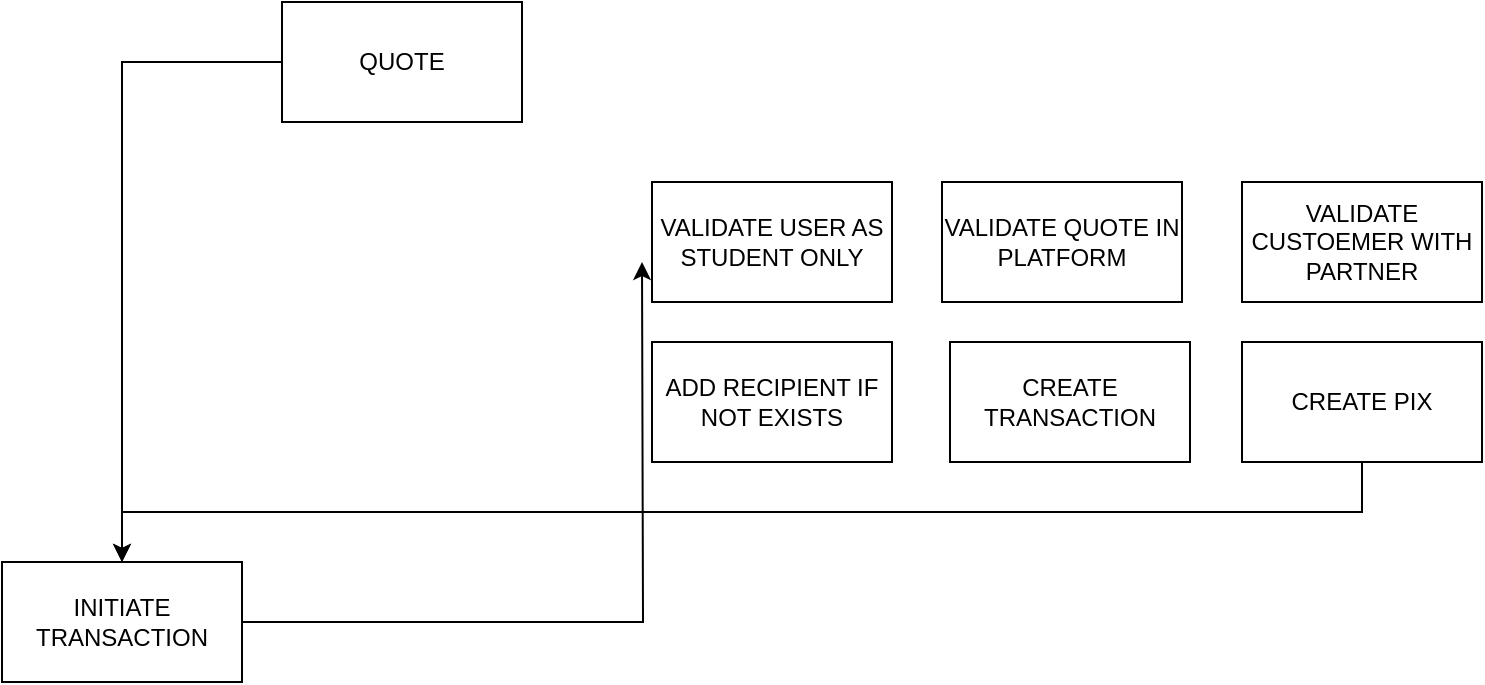 <mxfile version="21.1.2" type="github">
  <diagram name="Page-1" id="TACW8LY72tp6bV8MoGoq">
    <mxGraphModel dx="979" dy="470" grid="1" gridSize="10" guides="1" tooltips="1" connect="1" arrows="1" fold="1" page="1" pageScale="1" pageWidth="850" pageHeight="1100" math="0" shadow="0">
      <root>
        <mxCell id="0" />
        <mxCell id="1" parent="0" />
        <mxCell id="OC63QnNblr-pWhFgw4IT-10" style="edgeStyle=orthogonalEdgeStyle;rounded=0;orthogonalLoop=1;jettySize=auto;html=1;" edge="1" parent="1" source="OC63QnNblr-pWhFgw4IT-1">
          <mxGeometry relative="1" as="geometry">
            <mxPoint x="360" y="240" as="targetPoint" />
          </mxGeometry>
        </mxCell>
        <mxCell id="OC63QnNblr-pWhFgw4IT-1" value="INITIATE TRANSACTION" style="rounded=0;whiteSpace=wrap;html=1;" vertex="1" parent="1">
          <mxGeometry x="40" y="390" width="120" height="60" as="geometry" />
        </mxCell>
        <mxCell id="OC63QnNblr-pWhFgw4IT-9" style="edgeStyle=orthogonalEdgeStyle;rounded=0;orthogonalLoop=1;jettySize=auto;html=1;entryX=0.5;entryY=0;entryDx=0;entryDy=0;" edge="1" parent="1" source="OC63QnNblr-pWhFgw4IT-2" target="OC63QnNblr-pWhFgw4IT-1">
          <mxGeometry relative="1" as="geometry" />
        </mxCell>
        <mxCell id="OC63QnNblr-pWhFgw4IT-2" value="QUOTE" style="rounded=0;whiteSpace=wrap;html=1;" vertex="1" parent="1">
          <mxGeometry x="180" y="110" width="120" height="60" as="geometry" />
        </mxCell>
        <mxCell id="OC63QnNblr-pWhFgw4IT-3" value="VALIDATE QUOTE IN PLATFORM" style="rounded=0;whiteSpace=wrap;html=1;" vertex="1" parent="1">
          <mxGeometry x="510" y="200" width="120" height="60" as="geometry" />
        </mxCell>
        <mxCell id="OC63QnNblr-pWhFgw4IT-4" value="VALIDATE CUSTOEMER WITH PARTNER" style="rounded=0;whiteSpace=wrap;html=1;" vertex="1" parent="1">
          <mxGeometry x="660" y="200" width="120" height="60" as="geometry" />
        </mxCell>
        <mxCell id="OC63QnNblr-pWhFgw4IT-5" value="VALIDATE USER AS STUDENT ONLY" style="rounded=0;whiteSpace=wrap;html=1;" vertex="1" parent="1">
          <mxGeometry x="365" y="200" width="120" height="60" as="geometry" />
        </mxCell>
        <mxCell id="OC63QnNblr-pWhFgw4IT-6" value="ADD RECIPIENT IF NOT EXISTS" style="rounded=0;whiteSpace=wrap;html=1;" vertex="1" parent="1">
          <mxGeometry x="365" y="280" width="120" height="60" as="geometry" />
        </mxCell>
        <mxCell id="OC63QnNblr-pWhFgw4IT-7" value="CREATE TRANSACTION" style="rounded=0;whiteSpace=wrap;html=1;" vertex="1" parent="1">
          <mxGeometry x="514" y="280" width="120" height="60" as="geometry" />
        </mxCell>
        <mxCell id="OC63QnNblr-pWhFgw4IT-11" style="edgeStyle=orthogonalEdgeStyle;rounded=0;orthogonalLoop=1;jettySize=auto;html=1;exitX=0.5;exitY=1;exitDx=0;exitDy=0;" edge="1" parent="1" source="OC63QnNblr-pWhFgw4IT-8" target="OC63QnNblr-pWhFgw4IT-1">
          <mxGeometry relative="1" as="geometry">
            <mxPoint x="530" y="460" as="targetPoint" />
          </mxGeometry>
        </mxCell>
        <mxCell id="OC63QnNblr-pWhFgw4IT-8" value="CREATE PIX" style="rounded=0;whiteSpace=wrap;html=1;" vertex="1" parent="1">
          <mxGeometry x="660" y="280" width="120" height="60" as="geometry" />
        </mxCell>
      </root>
    </mxGraphModel>
  </diagram>
</mxfile>
